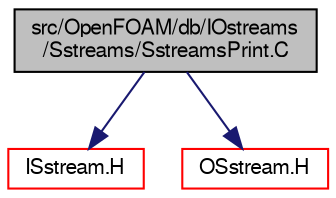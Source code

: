 digraph "src/OpenFOAM/db/IOstreams/Sstreams/SstreamsPrint.C"
{
  bgcolor="transparent";
  edge [fontname="FreeSans",fontsize="10",labelfontname="FreeSans",labelfontsize="10"];
  node [fontname="FreeSans",fontsize="10",shape=record];
  Node0 [label="src/OpenFOAM/db/IOstreams\l/Sstreams/SstreamsPrint.C",height=0.2,width=0.4,color="black", fillcolor="grey75", style="filled", fontcolor="black"];
  Node0 -> Node1 [color="midnightblue",fontsize="10",style="solid",fontname="FreeSans"];
  Node1 [label="ISstream.H",height=0.2,width=0.4,color="red",URL="$a09173.html"];
  Node0 -> Node37 [color="midnightblue",fontsize="10",style="solid",fontname="FreeSans"];
  Node37 [label="OSstream.H",height=0.2,width=0.4,color="red",URL="$a09182.html"];
}

